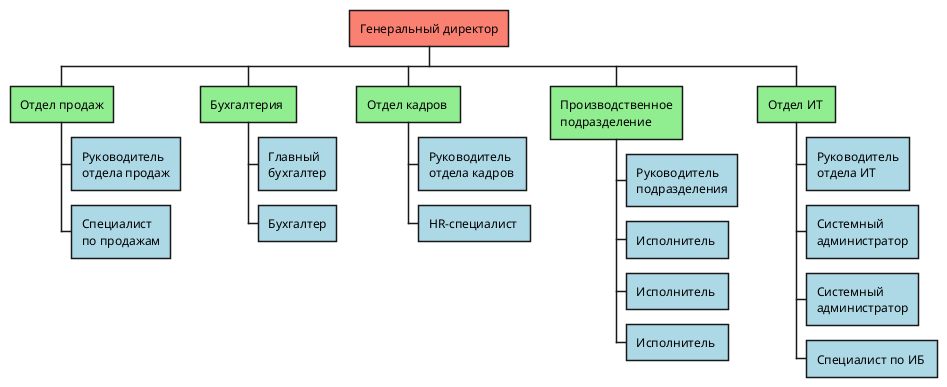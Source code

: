 @startwbs orgchart

*[#Salmon] Генеральный директор

**[#LightGreen] Отдел продаж
***[#LightBlue]:Руководитель 
отдела продаж;
***[#LightBlue]:Специалист
по продажам;

**[#LightGreen] Бухгалтерия 
***[#LightBlue]:Главный
бухгалтер;
***[#LightBlue]  Бухгалтер

**[#LightGreen] Отдел кадров 
***[#LightBlue]:Руководитель 
отдела кадров ;
***[#LightBlue]  HR-специалист 

**[#LightGreen]:Производственное
подразделение;
***[#LightBlue]:Руководитель
подразделения;
***[#LightBlue]  Исполнитель 
***[#LightBlue]  Исполнитель 
***[#LightBlue]  Исполнитель 

**[#LightGreen] Отдел ИТ 
***[#LightBlue]:Руководитель
отдела ИТ;
***[#LightBlue]:Системный
администратор;
***[#LightBlue]:Системный
администратор;
***[#LightBlue]  Специалист по ИБ 

@endwbs